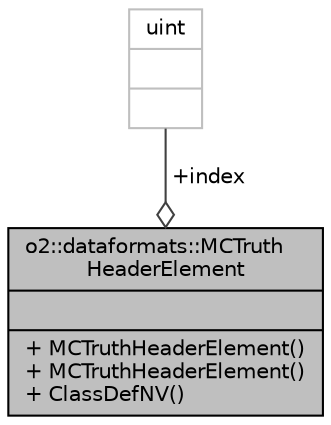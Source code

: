 digraph "o2::dataformats::MCTruthHeaderElement"
{
 // INTERACTIVE_SVG=YES
  bgcolor="transparent";
  edge [fontname="Helvetica",fontsize="10",labelfontname="Helvetica",labelfontsize="10"];
  node [fontname="Helvetica",fontsize="10",shape=record];
  Node1 [label="{o2::dataformats::MCTruth\lHeaderElement\n||+ MCTruthHeaderElement()\l+ MCTruthHeaderElement()\l+ ClassDefNV()\l}",height=0.2,width=0.4,color="black", fillcolor="grey75", style="filled", fontcolor="black"];
  Node2 -> Node1 [color="grey25",fontsize="10",style="solid",label=" +index" ,arrowhead="odiamond",fontname="Helvetica"];
  Node2 [label="{uint\n||}",height=0.2,width=0.4,color="grey75"];
}
